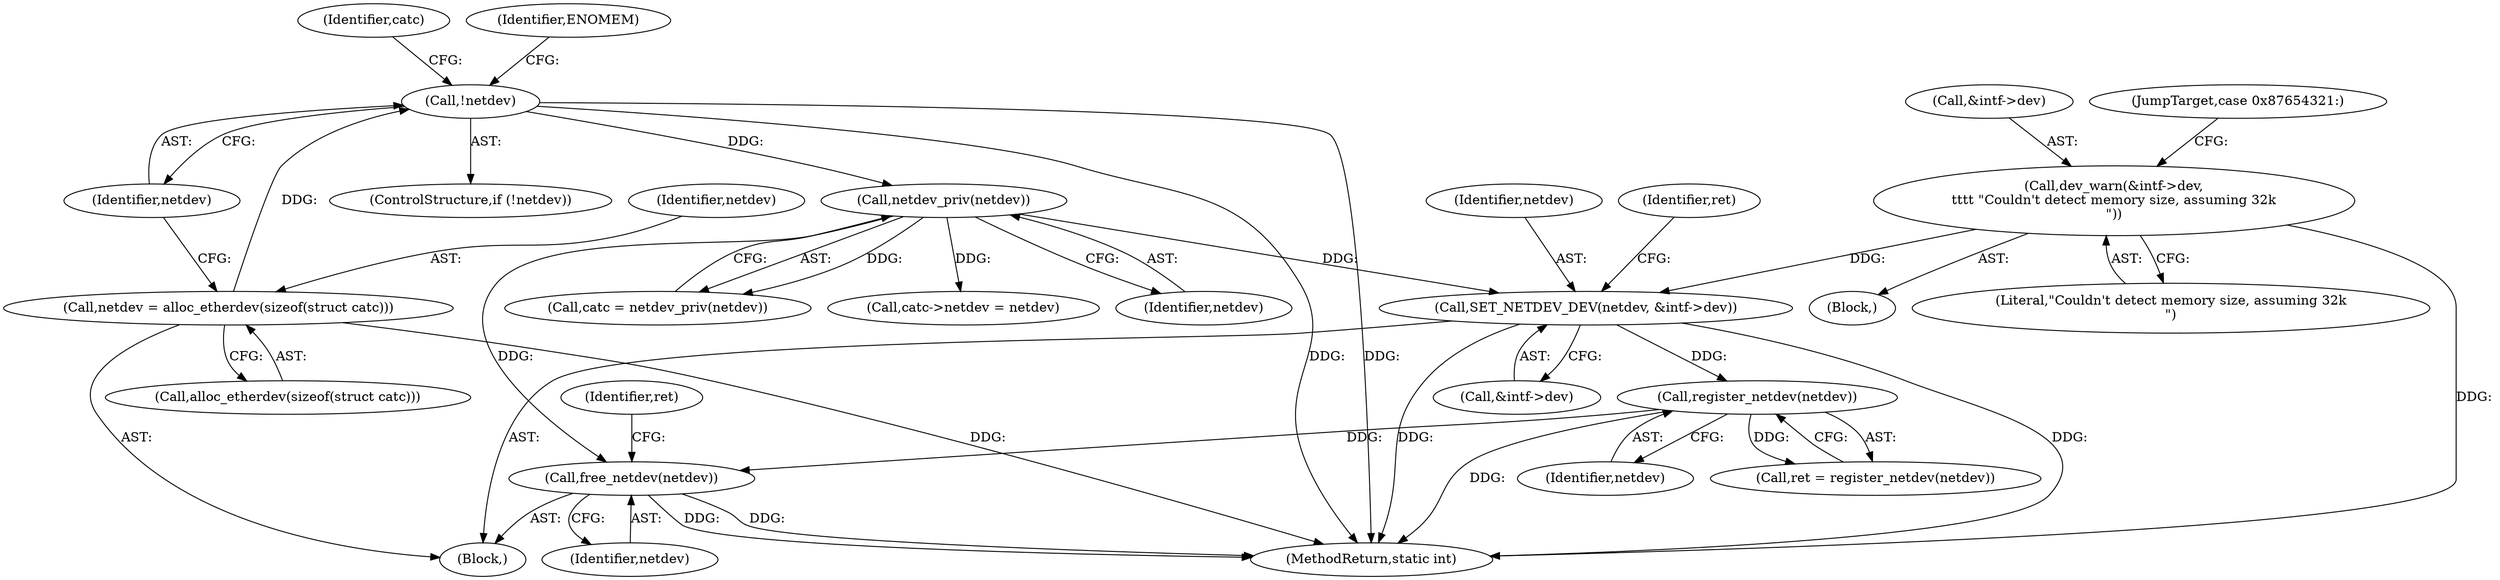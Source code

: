 digraph "0_linux_2d6a0e9de03ee658a9adc3bfb2f0ca55dff1e478@API" {
"1000639" [label="(Call,free_netdev(netdev))"];
"1000611" [label="(Call,register_netdev(netdev))"];
"1000603" [label="(Call,SET_NETDEV_DEV(netdev, &intf->dev))"];
"1000154" [label="(Call,netdev_priv(netdev))"];
"1000147" [label="(Call,!netdev)"];
"1000141" [label="(Call,netdev = alloc_etherdev(sizeof(struct catc)))"];
"1000434" [label="(Call,dev_warn(&intf->dev,\n\t\t\t\t \"Couldn't detect memory size, assuming 32k\n\"))"];
"1000604" [label="(Identifier,netdev)"];
"1000603" [label="(Call,SET_NETDEV_DEV(netdev, &intf->dev))"];
"1000642" [label="(Identifier,ret)"];
"1000142" [label="(Identifier,netdev)"];
"1000440" [label="(JumpTarget,case 0x87654321:)"];
"1000609" [label="(Call,ret = register_netdev(netdev))"];
"1000419" [label="(Block,)"];
"1000639" [label="(Call,free_netdev(netdev))"];
"1000605" [label="(Call,&intf->dev)"];
"1000611" [label="(Call,register_netdev(netdev))"];
"1000143" [label="(Call,alloc_etherdev(sizeof(struct catc)))"];
"1000435" [label="(Call,&intf->dev)"];
"1000434" [label="(Call,dev_warn(&intf->dev,\n\t\t\t\t \"Couldn't detect memory size, assuming 32k\n\"))"];
"1000155" [label="(Identifier,netdev)"];
"1000104" [label="(Block,)"];
"1000153" [label="(Identifier,catc)"];
"1000147" [label="(Call,!netdev)"];
"1000141" [label="(Call,netdev = alloc_etherdev(sizeof(struct catc)))"];
"1000612" [label="(Identifier,netdev)"];
"1000152" [label="(Call,catc = netdev_priv(netdev))"];
"1000178" [label="(Call,catc->netdev = netdev)"];
"1000640" [label="(Identifier,netdev)"];
"1000610" [label="(Identifier,ret)"];
"1000643" [label="(MethodReturn,static int)"];
"1000146" [label="(ControlStructure,if (!netdev))"];
"1000148" [label="(Identifier,netdev)"];
"1000154" [label="(Call,netdev_priv(netdev))"];
"1000151" [label="(Identifier,ENOMEM)"];
"1000439" [label="(Literal,\"Couldn't detect memory size, assuming 32k\n\")"];
"1000639" -> "1000104"  [label="AST: "];
"1000639" -> "1000640"  [label="CFG: "];
"1000640" -> "1000639"  [label="AST: "];
"1000642" -> "1000639"  [label="CFG: "];
"1000639" -> "1000643"  [label="DDG: "];
"1000639" -> "1000643"  [label="DDG: "];
"1000611" -> "1000639"  [label="DDG: "];
"1000154" -> "1000639"  [label="DDG: "];
"1000611" -> "1000609"  [label="AST: "];
"1000611" -> "1000612"  [label="CFG: "];
"1000612" -> "1000611"  [label="AST: "];
"1000609" -> "1000611"  [label="CFG: "];
"1000611" -> "1000643"  [label="DDG: "];
"1000611" -> "1000609"  [label="DDG: "];
"1000603" -> "1000611"  [label="DDG: "];
"1000603" -> "1000104"  [label="AST: "];
"1000603" -> "1000605"  [label="CFG: "];
"1000604" -> "1000603"  [label="AST: "];
"1000605" -> "1000603"  [label="AST: "];
"1000610" -> "1000603"  [label="CFG: "];
"1000603" -> "1000643"  [label="DDG: "];
"1000603" -> "1000643"  [label="DDG: "];
"1000154" -> "1000603"  [label="DDG: "];
"1000434" -> "1000603"  [label="DDG: "];
"1000154" -> "1000152"  [label="AST: "];
"1000154" -> "1000155"  [label="CFG: "];
"1000155" -> "1000154"  [label="AST: "];
"1000152" -> "1000154"  [label="CFG: "];
"1000154" -> "1000152"  [label="DDG: "];
"1000147" -> "1000154"  [label="DDG: "];
"1000154" -> "1000178"  [label="DDG: "];
"1000147" -> "1000146"  [label="AST: "];
"1000147" -> "1000148"  [label="CFG: "];
"1000148" -> "1000147"  [label="AST: "];
"1000151" -> "1000147"  [label="CFG: "];
"1000153" -> "1000147"  [label="CFG: "];
"1000147" -> "1000643"  [label="DDG: "];
"1000147" -> "1000643"  [label="DDG: "];
"1000141" -> "1000147"  [label="DDG: "];
"1000141" -> "1000104"  [label="AST: "];
"1000141" -> "1000143"  [label="CFG: "];
"1000142" -> "1000141"  [label="AST: "];
"1000143" -> "1000141"  [label="AST: "];
"1000148" -> "1000141"  [label="CFG: "];
"1000141" -> "1000643"  [label="DDG: "];
"1000434" -> "1000419"  [label="AST: "];
"1000434" -> "1000439"  [label="CFG: "];
"1000435" -> "1000434"  [label="AST: "];
"1000439" -> "1000434"  [label="AST: "];
"1000440" -> "1000434"  [label="CFG: "];
"1000434" -> "1000643"  [label="DDG: "];
}
